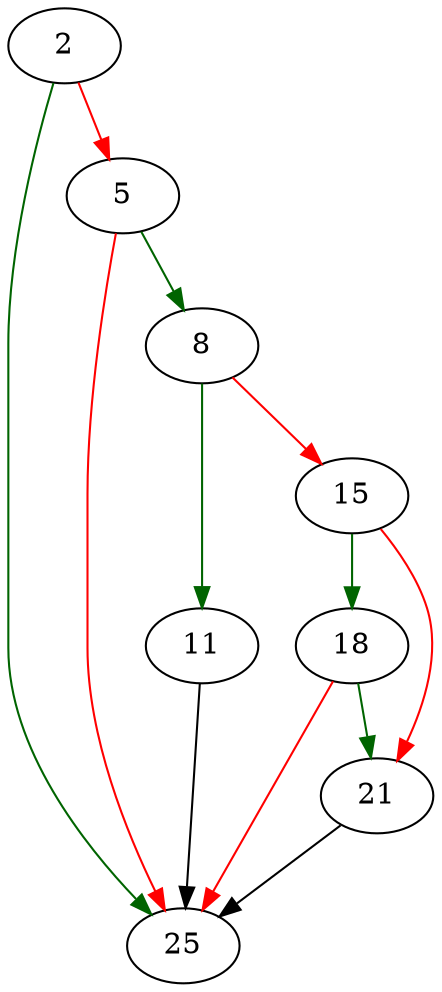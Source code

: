 strict digraph "fopen_safer" {
	// Node definitions.
	2 [entry=true];
	25;
	5;
	8;
	11;
	15;
	18;
	21;

	// Edge definitions.
	2 -> 25 [
		color=darkgreen
		cond=true
	];
	2 -> 5 [
		color=red
		cond=false
	];
	5 -> 25 [
		color=red
		cond=false
	];
	5 -> 8 [
		color=darkgreen
		cond=true
	];
	8 -> 11 [
		color=darkgreen
		cond=true
	];
	8 -> 15 [
		color=red
		cond=false
	];
	11 -> 25;
	15 -> 18 [
		color=darkgreen
		cond=true
	];
	15 -> 21 [
		color=red
		cond=false
	];
	18 -> 25 [
		color=red
		cond=false
	];
	18 -> 21 [
		color=darkgreen
		cond=true
	];
	21 -> 25;
}